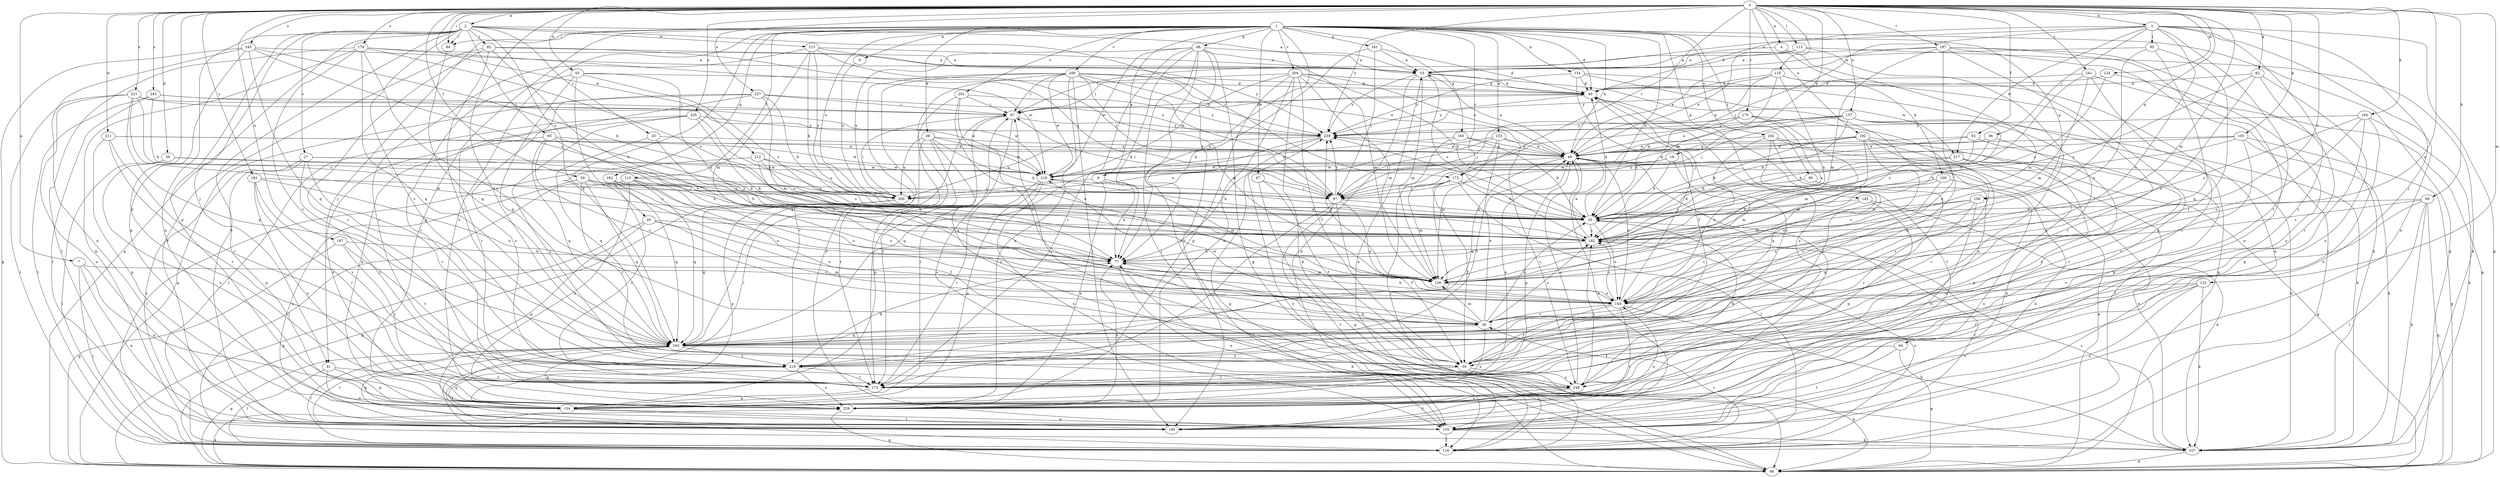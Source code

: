 strict digraph  {
0;
1;
2;
3;
4;
7;
8;
9;
10;
18;
20;
25;
27;
29;
30;
36;
38;
40;
45;
47;
49;
53;
56;
59;
62;
66;
68;
77;
84;
87;
90;
91;
92;
93;
94;
95;
96;
97;
99;
104;
105;
106;
107;
110;
113;
115;
116;
122;
124;
126;
133;
134;
135;
137;
144;
145;
154;
158;
160;
161;
162;
163;
170;
172;
173;
179;
181;
182;
187;
190;
192;
197;
200;
201;
202;
204;
206;
210;
211;
212;
213;
217;
219;
221;
227;
229;
235;
239;
241;
243;
245;
249;
0 -> 2  [label=a];
0 -> 3  [label=a];
0 -> 4  [label=a];
0 -> 7  [label=a];
0 -> 18  [label=b];
0 -> 36  [label=d];
0 -> 45  [label=e];
0 -> 53  [label=f];
0 -> 56  [label=f];
0 -> 59  [label=f];
0 -> 62  [label=g];
0 -> 84  [label=i];
0 -> 99  [label=k];
0 -> 104  [label=k];
0 -> 105  [label=k];
0 -> 110  [label=l];
0 -> 113  [label=l];
0 -> 122  [label=m];
0 -> 124  [label=m];
0 -> 126  [label=m];
0 -> 137  [label=o];
0 -> 144  [label=o];
0 -> 158  [label=q];
0 -> 170  [label=r];
0 -> 172  [label=r];
0 -> 179  [label=s];
0 -> 181  [label=s];
0 -> 182  [label=s];
0 -> 187  [label=t];
0 -> 192  [label=u];
0 -> 197  [label=u];
0 -> 211  [label=w];
0 -> 212  [label=w];
0 -> 221  [label=x];
0 -> 227  [label=x];
0 -> 229  [label=x];
0 -> 235  [label=y];
0 -> 239  [label=y];
0 -> 241  [label=z];
0 -> 243  [label=z];
0 -> 245  [label=z];
1 -> 8  [label=a];
1 -> 9  [label=a];
1 -> 20  [label=b];
1 -> 38  [label=d];
1 -> 40  [label=d];
1 -> 47  [label=e];
1 -> 49  [label=e];
1 -> 66  [label=g];
1 -> 68  [label=g];
1 -> 77  [label=h];
1 -> 84  [label=i];
1 -> 90  [label=j];
1 -> 91  [label=j];
1 -> 115  [label=l];
1 -> 133  [label=n];
1 -> 134  [label=n];
1 -> 145  [label=p];
1 -> 154  [label=p];
1 -> 158  [label=q];
1 -> 160  [label=q];
1 -> 161  [label=q];
1 -> 162  [label=q];
1 -> 163  [label=q];
1 -> 172  [label=r];
1 -> 200  [label=u];
1 -> 201  [label=v];
1 -> 202  [label=v];
1 -> 204  [label=v];
1 -> 206  [label=v];
1 -> 229  [label=x];
2 -> 10  [label=a];
2 -> 25  [label=c];
2 -> 27  [label=c];
2 -> 29  [label=c];
2 -> 68  [label=g];
2 -> 84  [label=i];
2 -> 91  [label=j];
2 -> 92  [label=j];
2 -> 93  [label=j];
2 -> 135  [label=n];
2 -> 154  [label=p];
2 -> 172  [label=r];
2 -> 190  [label=t];
2 -> 210  [label=v];
2 -> 213  [label=w];
3 -> 10  [label=a];
3 -> 40  [label=d];
3 -> 68  [label=g];
3 -> 94  [label=j];
3 -> 95  [label=j];
3 -> 96  [label=j];
3 -> 97  [label=j];
3 -> 135  [label=n];
3 -> 144  [label=o];
3 -> 173  [label=r];
3 -> 217  [label=w];
3 -> 249  [label=z];
4 -> 10  [label=a];
4 -> 106  [label=k];
4 -> 126  [label=m];
7 -> 116  [label=l];
7 -> 126  [label=m];
7 -> 135  [label=n];
7 -> 229  [label=x];
8 -> 77  [label=h];
8 -> 126  [label=m];
8 -> 200  [label=u];
8 -> 229  [label=x];
9 -> 200  [label=u];
10 -> 40  [label=d];
10 -> 126  [label=m];
10 -> 135  [label=n];
10 -> 182  [label=s];
10 -> 217  [label=w];
10 -> 239  [label=y];
18 -> 20  [label=b];
18 -> 126  [label=m];
18 -> 200  [label=u];
18 -> 219  [label=w];
20 -> 40  [label=d];
20 -> 116  [label=l];
20 -> 144  [label=o];
20 -> 182  [label=s];
20 -> 239  [label=y];
25 -> 49  [label=e];
25 -> 77  [label=h];
25 -> 163  [label=q];
27 -> 20  [label=b];
27 -> 154  [label=p];
27 -> 173  [label=r];
27 -> 190  [label=t];
27 -> 210  [label=v];
27 -> 219  [label=w];
29 -> 30  [label=c];
29 -> 68  [label=g];
29 -> 144  [label=o];
29 -> 154  [label=p];
29 -> 182  [label=s];
30 -> 20  [label=b];
30 -> 49  [label=e];
30 -> 126  [label=m];
30 -> 163  [label=q];
30 -> 182  [label=s];
30 -> 219  [label=w];
30 -> 229  [label=x];
36 -> 20  [label=b];
36 -> 116  [label=l];
36 -> 219  [label=w];
36 -> 229  [label=x];
38 -> 20  [label=b];
38 -> 49  [label=e];
38 -> 154  [label=p];
38 -> 173  [label=r];
38 -> 200  [label=u];
38 -> 219  [label=w];
38 -> 249  [label=z];
40 -> 87  [label=i];
40 -> 190  [label=t];
40 -> 239  [label=y];
40 -> 249  [label=z];
45 -> 30  [label=c];
45 -> 40  [label=d];
45 -> 77  [label=h];
45 -> 163  [label=q];
45 -> 173  [label=r];
45 -> 182  [label=s];
47 -> 59  [label=f];
47 -> 68  [label=g];
47 -> 97  [label=j];
49 -> 10  [label=a];
49 -> 135  [label=n];
49 -> 144  [label=o];
49 -> 154  [label=p];
49 -> 163  [label=q];
49 -> 190  [label=t];
49 -> 219  [label=w];
49 -> 239  [label=y];
53 -> 20  [label=b];
53 -> 49  [label=e];
53 -> 97  [label=j];
53 -> 173  [label=r];
56 -> 59  [label=f];
56 -> 97  [label=j];
56 -> 135  [label=n];
56 -> 144  [label=o];
56 -> 163  [label=q];
56 -> 182  [label=s];
56 -> 200  [label=u];
59 -> 40  [label=d];
59 -> 68  [label=g];
59 -> 77  [label=h];
59 -> 173  [label=r];
59 -> 249  [label=z];
62 -> 40  [label=d];
62 -> 144  [label=o];
62 -> 173  [label=r];
62 -> 182  [label=s];
62 -> 229  [label=x];
66 -> 10  [label=a];
66 -> 68  [label=g];
66 -> 77  [label=h];
66 -> 116  [label=l];
66 -> 126  [label=m];
66 -> 135  [label=n];
66 -> 173  [label=r];
66 -> 190  [label=t];
66 -> 200  [label=u];
66 -> 219  [label=w];
68 -> 49  [label=e];
68 -> 77  [label=h];
68 -> 229  [label=x];
68 -> 239  [label=y];
77 -> 126  [label=m];
77 -> 135  [label=n];
84 -> 163  [label=q];
87 -> 40  [label=d];
87 -> 116  [label=l];
87 -> 135  [label=n];
87 -> 173  [label=r];
87 -> 239  [label=y];
90 -> 97  [label=j];
90 -> 135  [label=n];
90 -> 182  [label=s];
90 -> 249  [label=z];
91 -> 116  [label=l];
91 -> 135  [label=n];
91 -> 154  [label=p];
91 -> 249  [label=z];
92 -> 10  [label=a];
92 -> 77  [label=h];
92 -> 97  [label=j];
92 -> 173  [label=r];
92 -> 190  [label=t];
92 -> 210  [label=v];
93 -> 30  [label=c];
93 -> 49  [label=e];
93 -> 77  [label=h];
93 -> 163  [label=q];
93 -> 182  [label=s];
93 -> 229  [label=x];
94 -> 59  [label=f];
94 -> 68  [label=g];
94 -> 190  [label=t];
95 -> 10  [label=a];
95 -> 59  [label=f];
95 -> 144  [label=o];
95 -> 163  [label=q];
96 -> 49  [label=e];
96 -> 154  [label=p];
96 -> 182  [label=s];
97 -> 20  [label=b];
97 -> 59  [label=f];
97 -> 87  [label=i];
97 -> 116  [label=l];
97 -> 144  [label=o];
97 -> 173  [label=r];
97 -> 239  [label=y];
99 -> 20  [label=b];
99 -> 68  [label=g];
99 -> 107  [label=k];
99 -> 116  [label=l];
99 -> 182  [label=s];
99 -> 210  [label=v];
104 -> 107  [label=k];
104 -> 144  [label=o];
104 -> 154  [label=p];
104 -> 182  [label=s];
104 -> 229  [label=x];
104 -> 239  [label=y];
105 -> 20  [label=b];
105 -> 49  [label=e];
105 -> 68  [label=g];
105 -> 107  [label=k];
105 -> 200  [label=u];
105 -> 210  [label=v];
106 -> 30  [label=c];
106 -> 97  [label=j];
106 -> 126  [label=m];
106 -> 135  [label=n];
107 -> 49  [label=e];
107 -> 68  [label=g];
107 -> 182  [label=s];
110 -> 20  [label=b];
110 -> 40  [label=d];
110 -> 49  [label=e];
110 -> 77  [label=h];
110 -> 135  [label=n];
110 -> 173  [label=r];
110 -> 239  [label=y];
113 -> 10  [label=a];
113 -> 49  [label=e];
113 -> 87  [label=i];
113 -> 107  [label=k];
113 -> 210  [label=v];
115 -> 59  [label=f];
115 -> 116  [label=l];
115 -> 144  [label=o];
115 -> 163  [label=q];
115 -> 200  [label=u];
115 -> 229  [label=x];
116 -> 10  [label=a];
116 -> 30  [label=c];
116 -> 182  [label=s];
122 -> 59  [label=f];
122 -> 107  [label=k];
122 -> 135  [label=n];
122 -> 144  [label=o];
122 -> 190  [label=t];
124 -> 40  [label=d];
124 -> 182  [label=s];
124 -> 229  [label=x];
126 -> 144  [label=o];
126 -> 239  [label=y];
133 -> 49  [label=e];
133 -> 77  [label=h];
133 -> 97  [label=j];
133 -> 126  [label=m];
133 -> 210  [label=v];
133 -> 249  [label=z];
134 -> 40  [label=d];
134 -> 59  [label=f];
134 -> 68  [label=g];
134 -> 135  [label=n];
134 -> 239  [label=y];
135 -> 107  [label=k];
135 -> 116  [label=l];
135 -> 163  [label=q];
137 -> 20  [label=b];
137 -> 49  [label=e];
137 -> 97  [label=j];
137 -> 107  [label=k];
137 -> 163  [label=q];
137 -> 182  [label=s];
137 -> 219  [label=w];
137 -> 239  [label=y];
144 -> 30  [label=c];
144 -> 40  [label=d];
144 -> 59  [label=f];
144 -> 77  [label=h];
144 -> 107  [label=k];
144 -> 182  [label=s];
144 -> 190  [label=t];
145 -> 20  [label=b];
145 -> 30  [label=c];
145 -> 107  [label=k];
145 -> 154  [label=p];
154 -> 87  [label=i];
154 -> 135  [label=n];
154 -> 190  [label=t];
158 -> 20  [label=b];
158 -> 144  [label=o];
158 -> 163  [label=q];
158 -> 182  [label=s];
158 -> 229  [label=x];
160 -> 20  [label=b];
160 -> 49  [label=e];
160 -> 116  [label=l];
160 -> 219  [label=w];
161 -> 10  [label=a];
161 -> 40  [label=d];
161 -> 77  [label=h];
161 -> 97  [label=j];
162 -> 144  [label=o];
162 -> 163  [label=q];
162 -> 173  [label=r];
162 -> 200  [label=u];
163 -> 59  [label=f];
163 -> 68  [label=g];
163 -> 116  [label=l];
163 -> 190  [label=t];
163 -> 210  [label=v];
163 -> 229  [label=x];
170 -> 20  [label=b];
170 -> 97  [label=j];
170 -> 126  [label=m];
170 -> 163  [label=q];
170 -> 182  [label=s];
170 -> 239  [label=y];
172 -> 20  [label=b];
172 -> 59  [label=f];
172 -> 97  [label=j];
172 -> 116  [label=l];
172 -> 126  [label=m];
172 -> 210  [label=v];
173 -> 49  [label=e];
173 -> 154  [label=p];
179 -> 10  [label=a];
179 -> 30  [label=c];
179 -> 107  [label=k];
179 -> 116  [label=l];
179 -> 163  [label=q];
179 -> 182  [label=s];
179 -> 210  [label=v];
179 -> 219  [label=w];
181 -> 97  [label=j];
181 -> 144  [label=o];
181 -> 173  [label=r];
181 -> 210  [label=v];
181 -> 229  [label=x];
182 -> 49  [label=e];
182 -> 77  [label=h];
182 -> 219  [label=w];
187 -> 10  [label=a];
187 -> 49  [label=e];
187 -> 107  [label=k];
187 -> 116  [label=l];
187 -> 126  [label=m];
187 -> 135  [label=n];
187 -> 154  [label=p];
187 -> 163  [label=q];
190 -> 144  [label=o];
190 -> 163  [label=q];
192 -> 20  [label=b];
192 -> 30  [label=c];
192 -> 49  [label=e];
192 -> 126  [label=m];
192 -> 173  [label=r];
192 -> 210  [label=v];
192 -> 219  [label=w];
192 -> 249  [label=z];
197 -> 68  [label=g];
197 -> 77  [label=h];
197 -> 173  [label=r];
197 -> 210  [label=v];
200 -> 68  [label=g];
200 -> 87  [label=i];
200 -> 154  [label=p];
200 -> 163  [label=q];
201 -> 30  [label=c];
201 -> 87  [label=i];
201 -> 144  [label=o];
201 -> 210  [label=v];
201 -> 239  [label=y];
202 -> 49  [label=e];
202 -> 59  [label=f];
202 -> 107  [label=k];
202 -> 116  [label=l];
202 -> 144  [label=o];
202 -> 163  [label=q];
204 -> 20  [label=b];
204 -> 40  [label=d];
204 -> 49  [label=e];
204 -> 59  [label=f];
204 -> 87  [label=i];
204 -> 107  [label=k];
204 -> 126  [label=m];
204 -> 154  [label=p];
204 -> 219  [label=w];
204 -> 229  [label=x];
206 -> 40  [label=d];
206 -> 49  [label=e];
206 -> 87  [label=i];
206 -> 97  [label=j];
206 -> 126  [label=m];
206 -> 135  [label=n];
206 -> 163  [label=q];
206 -> 173  [label=r];
206 -> 190  [label=t];
206 -> 219  [label=w];
206 -> 229  [label=x];
206 -> 239  [label=y];
210 -> 77  [label=h];
210 -> 173  [label=r];
210 -> 190  [label=t];
210 -> 229  [label=x];
211 -> 49  [label=e];
211 -> 154  [label=p];
211 -> 173  [label=r];
211 -> 210  [label=v];
211 -> 219  [label=w];
212 -> 77  [label=h];
212 -> 116  [label=l];
212 -> 182  [label=s];
212 -> 200  [label=u];
212 -> 219  [label=w];
213 -> 10  [label=a];
213 -> 20  [label=b];
213 -> 97  [label=j];
213 -> 126  [label=m];
213 -> 173  [label=r];
213 -> 200  [label=u];
213 -> 239  [label=y];
217 -> 20  [label=b];
217 -> 68  [label=g];
217 -> 135  [label=n];
217 -> 154  [label=p];
217 -> 219  [label=w];
219 -> 97  [label=j];
219 -> 135  [label=n];
219 -> 154  [label=p];
219 -> 173  [label=r];
221 -> 87  [label=i];
221 -> 116  [label=l];
221 -> 126  [label=m];
221 -> 135  [label=n];
221 -> 163  [label=q];
221 -> 182  [label=s];
221 -> 219  [label=w];
227 -> 20  [label=b];
227 -> 68  [label=g];
227 -> 87  [label=i];
227 -> 126  [label=m];
227 -> 173  [label=r];
227 -> 239  [label=y];
227 -> 249  [label=z];
229 -> 68  [label=g];
229 -> 77  [label=h];
235 -> 20  [label=b];
235 -> 77  [label=h];
235 -> 116  [label=l];
235 -> 154  [label=p];
235 -> 239  [label=y];
235 -> 249  [label=z];
239 -> 49  [label=e];
239 -> 68  [label=g];
239 -> 163  [label=q];
239 -> 200  [label=u];
241 -> 40  [label=d];
241 -> 68  [label=g];
241 -> 77  [label=h];
241 -> 126  [label=m];
241 -> 173  [label=r];
243 -> 20  [label=b];
243 -> 87  [label=i];
243 -> 116  [label=l];
243 -> 190  [label=t];
243 -> 219  [label=w];
245 -> 10  [label=a];
245 -> 20  [label=b];
245 -> 68  [label=g];
245 -> 135  [label=n];
245 -> 154  [label=p];
245 -> 163  [label=q];
245 -> 182  [label=s];
249 -> 20  [label=b];
249 -> 49  [label=e];
249 -> 87  [label=i];
249 -> 182  [label=s];
249 -> 190  [label=t];
249 -> 229  [label=x];
}
